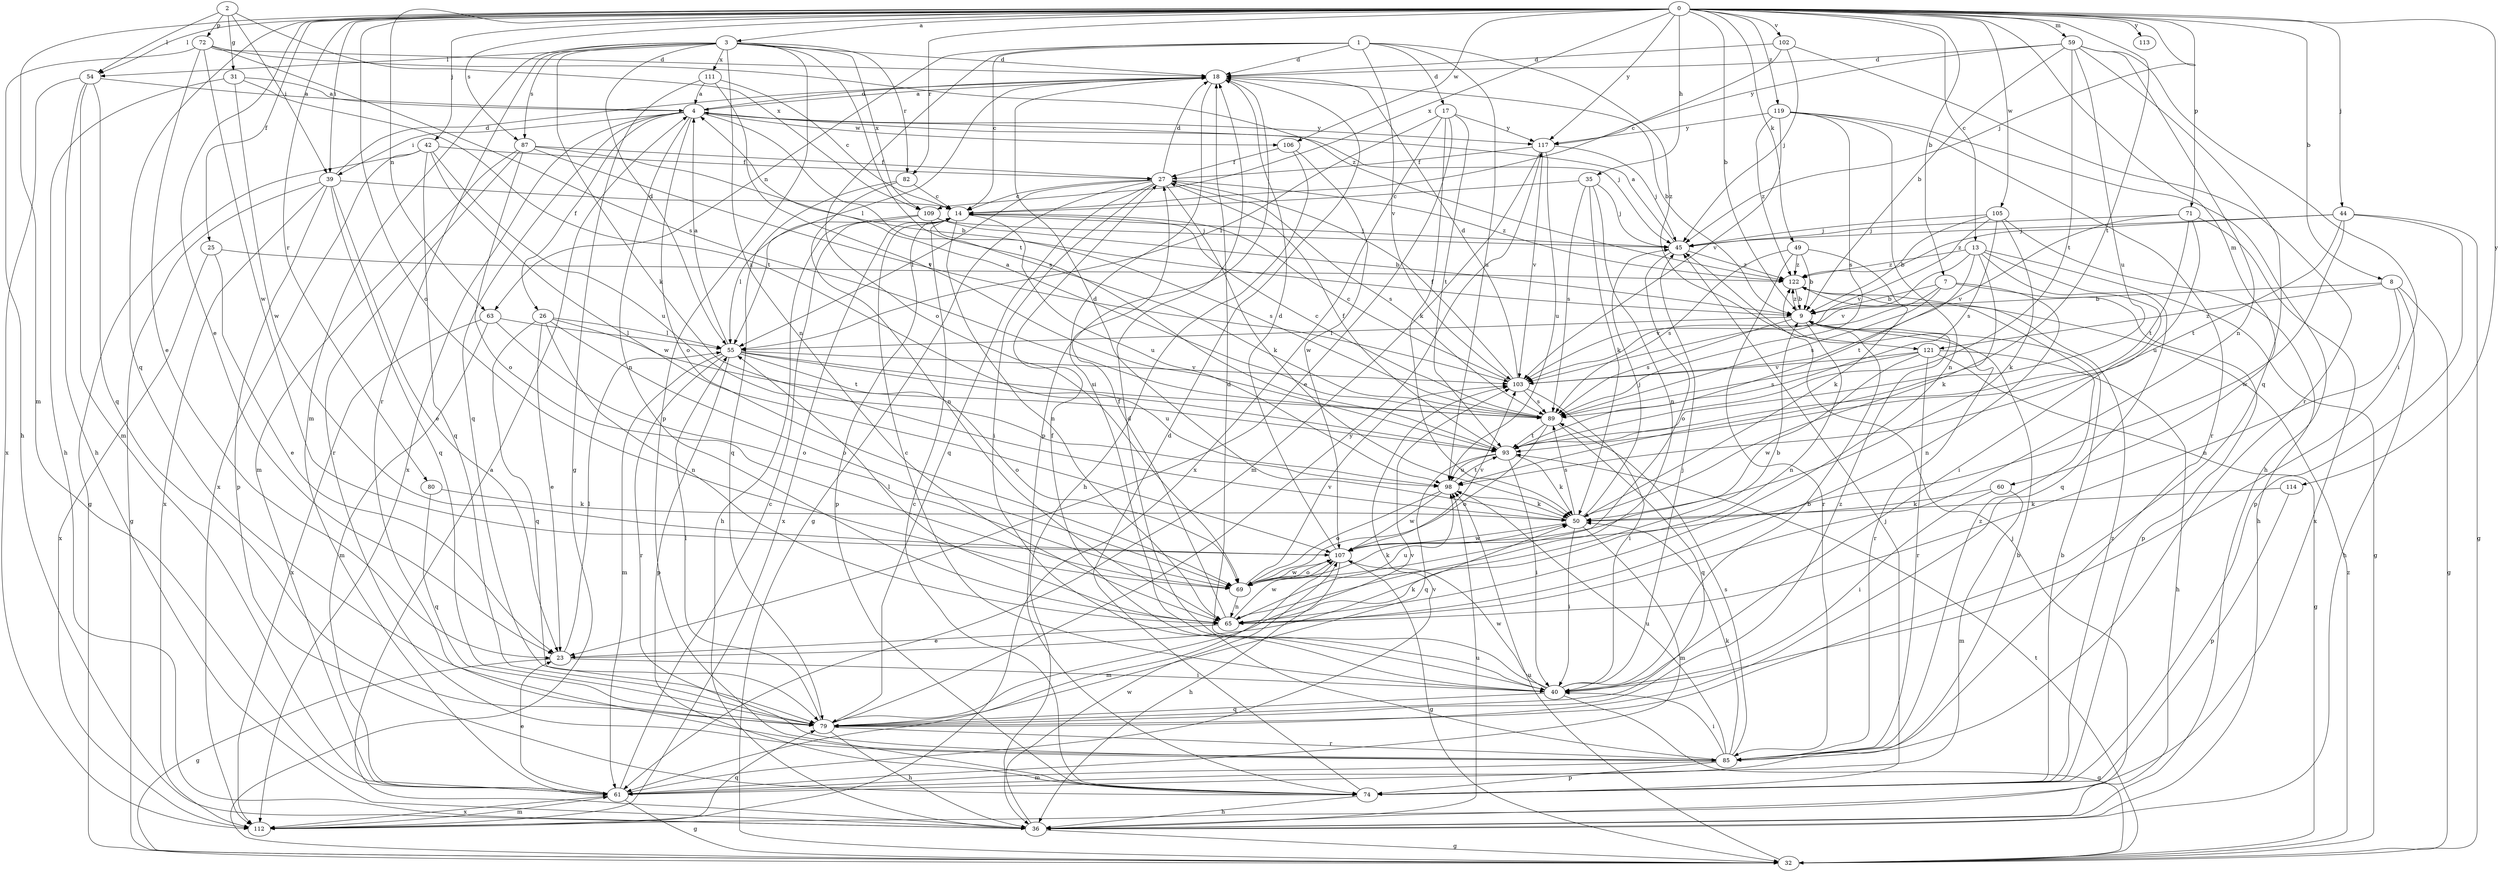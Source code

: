 strict digraph  {
0;
1;
2;
3;
4;
7;
8;
9;
13;
14;
17;
18;
23;
25;
26;
27;
31;
32;
35;
36;
39;
40;
42;
44;
45;
49;
50;
54;
55;
59;
60;
61;
63;
65;
69;
71;
72;
74;
79;
80;
82;
85;
87;
89;
93;
98;
102;
103;
105;
106;
107;
109;
111;
112;
113;
114;
117;
119;
121;
122;
0 -> 3  [label=a];
0 -> 7  [label=b];
0 -> 8  [label=b];
0 -> 9  [label=b];
0 -> 13  [label=c];
0 -> 23  [label=e];
0 -> 25  [label=f];
0 -> 35  [label=h];
0 -> 39  [label=i];
0 -> 42  [label=j];
0 -> 44  [label=j];
0 -> 45  [label=j];
0 -> 49  [label=k];
0 -> 54  [label=l];
0 -> 59  [label=m];
0 -> 60  [label=m];
0 -> 61  [label=m];
0 -> 63  [label=n];
0 -> 69  [label=o];
0 -> 71  [label=p];
0 -> 79  [label=q];
0 -> 80  [label=r];
0 -> 82  [label=r];
0 -> 87  [label=s];
0 -> 93  [label=t];
0 -> 102  [label=v];
0 -> 105  [label=w];
0 -> 106  [label=w];
0 -> 109  [label=x];
0 -> 113  [label=y];
0 -> 114  [label=y];
0 -> 117  [label=y];
0 -> 119  [label=z];
1 -> 14  [label=c];
1 -> 17  [label=d];
1 -> 18  [label=d];
1 -> 63  [label=n];
1 -> 69  [label=o];
1 -> 98  [label=u];
1 -> 103  [label=v];
1 -> 121  [label=z];
2 -> 31  [label=g];
2 -> 39  [label=i];
2 -> 54  [label=l];
2 -> 72  [label=p];
2 -> 109  [label=x];
3 -> 18  [label=d];
3 -> 50  [label=k];
3 -> 54  [label=l];
3 -> 55  [label=l];
3 -> 61  [label=m];
3 -> 65  [label=n];
3 -> 74  [label=p];
3 -> 82  [label=r];
3 -> 85  [label=r];
3 -> 87  [label=s];
3 -> 93  [label=t];
3 -> 109  [label=x];
3 -> 111  [label=x];
4 -> 18  [label=d];
4 -> 26  [label=f];
4 -> 39  [label=i];
4 -> 45  [label=j];
4 -> 65  [label=n];
4 -> 69  [label=o];
4 -> 79  [label=q];
4 -> 89  [label=s];
4 -> 106  [label=w];
4 -> 112  [label=x];
4 -> 117  [label=y];
7 -> 9  [label=b];
7 -> 65  [label=n];
7 -> 74  [label=p];
7 -> 89  [label=s];
7 -> 103  [label=v];
8 -> 9  [label=b];
8 -> 32  [label=g];
8 -> 36  [label=h];
8 -> 65  [label=n];
8 -> 121  [label=z];
9 -> 55  [label=l];
9 -> 65  [label=n];
9 -> 85  [label=r];
9 -> 89  [label=s];
9 -> 122  [label=z];
13 -> 32  [label=g];
13 -> 40  [label=i];
13 -> 50  [label=k];
13 -> 79  [label=q];
13 -> 93  [label=t];
13 -> 103  [label=v];
13 -> 122  [label=z];
14 -> 45  [label=j];
14 -> 65  [label=n];
14 -> 74  [label=p];
14 -> 98  [label=u];
14 -> 112  [label=x];
17 -> 23  [label=e];
17 -> 50  [label=k];
17 -> 55  [label=l];
17 -> 93  [label=t];
17 -> 112  [label=x];
17 -> 117  [label=y];
18 -> 4  [label=a];
18 -> 9  [label=b];
18 -> 40  [label=i];
18 -> 55  [label=l];
18 -> 74  [label=p];
23 -> 32  [label=g];
23 -> 40  [label=i];
23 -> 50  [label=k];
23 -> 55  [label=l];
25 -> 23  [label=e];
25 -> 112  [label=x];
25 -> 122  [label=z];
26 -> 23  [label=e];
26 -> 55  [label=l];
26 -> 65  [label=n];
26 -> 69  [label=o];
26 -> 79  [label=q];
26 -> 93  [label=t];
27 -> 14  [label=c];
27 -> 18  [label=d];
27 -> 32  [label=g];
27 -> 40  [label=i];
27 -> 50  [label=k];
27 -> 55  [label=l];
27 -> 79  [label=q];
27 -> 89  [label=s];
27 -> 122  [label=z];
31 -> 4  [label=a];
31 -> 36  [label=h];
31 -> 93  [label=t];
31 -> 107  [label=w];
32 -> 93  [label=t];
32 -> 98  [label=u];
32 -> 122  [label=z];
35 -> 14  [label=c];
35 -> 45  [label=j];
35 -> 50  [label=k];
35 -> 65  [label=n];
35 -> 89  [label=s];
36 -> 4  [label=a];
36 -> 32  [label=g];
36 -> 45  [label=j];
36 -> 98  [label=u];
36 -> 107  [label=w];
39 -> 14  [label=c];
39 -> 18  [label=d];
39 -> 23  [label=e];
39 -> 32  [label=g];
39 -> 74  [label=p];
39 -> 79  [label=q];
39 -> 112  [label=x];
40 -> 9  [label=b];
40 -> 14  [label=c];
40 -> 18  [label=d];
40 -> 27  [label=f];
40 -> 32  [label=g];
40 -> 45  [label=j];
40 -> 79  [label=q];
40 -> 107  [label=w];
42 -> 27  [label=f];
42 -> 32  [label=g];
42 -> 79  [label=q];
42 -> 98  [label=u];
42 -> 107  [label=w];
42 -> 112  [label=x];
44 -> 32  [label=g];
44 -> 45  [label=j];
44 -> 74  [label=p];
44 -> 93  [label=t];
44 -> 107  [label=w];
44 -> 122  [label=z];
45 -> 4  [label=a];
45 -> 69  [label=o];
45 -> 122  [label=z];
49 -> 9  [label=b];
49 -> 50  [label=k];
49 -> 85  [label=r];
49 -> 89  [label=s];
49 -> 122  [label=z];
50 -> 18  [label=d];
50 -> 40  [label=i];
50 -> 45  [label=j];
50 -> 61  [label=m];
50 -> 89  [label=s];
50 -> 107  [label=w];
54 -> 4  [label=a];
54 -> 36  [label=h];
54 -> 61  [label=m];
54 -> 79  [label=q];
54 -> 112  [label=x];
55 -> 4  [label=a];
55 -> 61  [label=m];
55 -> 69  [label=o];
55 -> 74  [label=p];
55 -> 85  [label=r];
55 -> 89  [label=s];
55 -> 98  [label=u];
55 -> 103  [label=v];
59 -> 9  [label=b];
59 -> 18  [label=d];
59 -> 40  [label=i];
59 -> 65  [label=n];
59 -> 79  [label=q];
59 -> 93  [label=t];
59 -> 98  [label=u];
59 -> 117  [label=y];
60 -> 40  [label=i];
60 -> 50  [label=k];
60 -> 61  [label=m];
61 -> 9  [label=b];
61 -> 14  [label=c];
61 -> 23  [label=e];
61 -> 32  [label=g];
61 -> 103  [label=v];
61 -> 112  [label=x];
63 -> 55  [label=l];
63 -> 61  [label=m];
63 -> 69  [label=o];
63 -> 112  [label=x];
65 -> 23  [label=e];
65 -> 27  [label=f];
65 -> 55  [label=l];
65 -> 98  [label=u];
65 -> 107  [label=w];
69 -> 9  [label=b];
69 -> 50  [label=k];
69 -> 65  [label=n];
69 -> 103  [label=v];
69 -> 107  [label=w];
71 -> 45  [label=j];
71 -> 93  [label=t];
71 -> 98  [label=u];
71 -> 103  [label=v];
71 -> 112  [label=x];
72 -> 18  [label=d];
72 -> 23  [label=e];
72 -> 36  [label=h];
72 -> 89  [label=s];
72 -> 107  [label=w];
72 -> 122  [label=z];
74 -> 9  [label=b];
74 -> 14  [label=c];
74 -> 18  [label=d];
74 -> 36  [label=h];
74 -> 45  [label=j];
74 -> 122  [label=z];
79 -> 36  [label=h];
79 -> 55  [label=l];
79 -> 85  [label=r];
79 -> 103  [label=v];
79 -> 117  [label=y];
79 -> 122  [label=z];
80 -> 50  [label=k];
80 -> 79  [label=q];
82 -> 14  [label=c];
82 -> 65  [label=n];
82 -> 79  [label=q];
85 -> 18  [label=d];
85 -> 40  [label=i];
85 -> 50  [label=k];
85 -> 61  [label=m];
85 -> 74  [label=p];
85 -> 89  [label=s];
85 -> 98  [label=u];
85 -> 122  [label=z];
87 -> 9  [label=b];
87 -> 27  [label=f];
87 -> 61  [label=m];
87 -> 69  [label=o];
87 -> 85  [label=r];
87 -> 103  [label=v];
89 -> 4  [label=a];
89 -> 14  [label=c];
89 -> 69  [label=o];
89 -> 79  [label=q];
89 -> 93  [label=t];
93 -> 27  [label=f];
93 -> 40  [label=i];
93 -> 50  [label=k];
93 -> 79  [label=q];
93 -> 98  [label=u];
98 -> 50  [label=k];
98 -> 69  [label=o];
98 -> 93  [label=t];
98 -> 107  [label=w];
102 -> 14  [label=c];
102 -> 18  [label=d];
102 -> 45  [label=j];
102 -> 85  [label=r];
103 -> 14  [label=c];
103 -> 18  [label=d];
103 -> 27  [label=f];
103 -> 40  [label=i];
103 -> 89  [label=s];
105 -> 9  [label=b];
105 -> 36  [label=h];
105 -> 45  [label=j];
105 -> 50  [label=k];
105 -> 89  [label=s];
105 -> 103  [label=v];
106 -> 27  [label=f];
106 -> 36  [label=h];
106 -> 107  [label=w];
107 -> 18  [label=d];
107 -> 32  [label=g];
107 -> 36  [label=h];
107 -> 61  [label=m];
107 -> 69  [label=o];
107 -> 103  [label=v];
109 -> 9  [label=b];
109 -> 36  [label=h];
109 -> 45  [label=j];
109 -> 55  [label=l];
109 -> 89  [label=s];
111 -> 4  [label=a];
111 -> 14  [label=c];
111 -> 32  [label=g];
111 -> 93  [label=t];
112 -> 61  [label=m];
112 -> 79  [label=q];
114 -> 50  [label=k];
114 -> 74  [label=p];
117 -> 27  [label=f];
117 -> 45  [label=j];
117 -> 61  [label=m];
117 -> 98  [label=u];
117 -> 103  [label=v];
119 -> 36  [label=h];
119 -> 65  [label=n];
119 -> 85  [label=r];
119 -> 89  [label=s];
119 -> 103  [label=v];
119 -> 117  [label=y];
119 -> 122  [label=z];
121 -> 32  [label=g];
121 -> 36  [label=h];
121 -> 85  [label=r];
121 -> 89  [label=s];
121 -> 103  [label=v];
121 -> 107  [label=w];
122 -> 9  [label=b];
}
